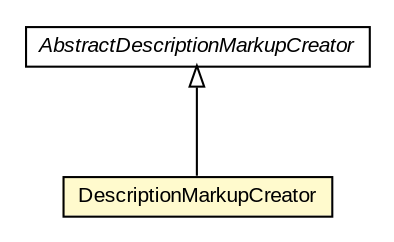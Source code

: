 #!/usr/local/bin/dot
#
# Class diagram 
# Generated by UMLGraph version R5_6-24-gf6e263 (http://www.umlgraph.org/)
#

digraph G {
	edge [fontname="arial",fontsize=10,labelfontname="arial",labelfontsize=10];
	node [fontname="arial",fontsize=10,shape=plaintext];
	nodesep=0.25;
	ranksep=0.5;
	// edu.arizona.biosemantics.semanticmarkup.markupelement.description.markup.DescriptionMarkupCreator
	c53437 [label=<<table title="edu.arizona.biosemantics.semanticmarkup.markupelement.description.markup.DescriptionMarkupCreator" border="0" cellborder="1" cellspacing="0" cellpadding="2" port="p" bgcolor="lemonChiffon" href="./DescriptionMarkupCreator.html">
		<tr><td><table border="0" cellspacing="0" cellpadding="1">
<tr><td align="center" balign="center"> DescriptionMarkupCreator </td></tr>
		</table></td></tr>
		</table>>, URL="./DescriptionMarkupCreator.html", fontname="arial", fontcolor="black", fontsize=10.0];
	// edu.arizona.biosemantics.semanticmarkup.markupelement.description.markup.AbstractDescriptionMarkupCreator
	c53439 [label=<<table title="edu.arizona.biosemantics.semanticmarkup.markupelement.description.markup.AbstractDescriptionMarkupCreator" border="0" cellborder="1" cellspacing="0" cellpadding="2" port="p" href="./AbstractDescriptionMarkupCreator.html">
		<tr><td><table border="0" cellspacing="0" cellpadding="1">
<tr><td align="center" balign="center"><font face="arial italic"> AbstractDescriptionMarkupCreator </font></td></tr>
		</table></td></tr>
		</table>>, URL="./AbstractDescriptionMarkupCreator.html", fontname="arial", fontcolor="black", fontsize=10.0];
	//edu.arizona.biosemantics.semanticmarkup.markupelement.description.markup.DescriptionMarkupCreator extends edu.arizona.biosemantics.semanticmarkup.markupelement.description.markup.AbstractDescriptionMarkupCreator
	c53439:p -> c53437:p [dir=back,arrowtail=empty];
}

